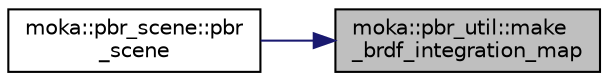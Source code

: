 digraph "moka::pbr_util::make_brdf_integration_map"
{
 // LATEX_PDF_SIZE
  edge [fontname="Helvetica",fontsize="10",labelfontname="Helvetica",labelfontsize="10"];
  node [fontname="Helvetica",fontsize="10",shape=record];
  rankdir="RL";
  Node12 [label="moka::pbr_util::make\l_brdf_integration_map",height=0.2,width=0.4,color="black", fillcolor="grey75", style="filled", fontcolor="black",tooltip="Create a BRDF integration map."];
  Node12 -> Node13 [dir="back",color="midnightblue",fontsize="10",style="solid",fontname="Helvetica"];
  Node13 [label="moka::pbr_scene::pbr\l_scene",height=0.2,width=0.4,color="black", fillcolor="white", style="filled",URL="$classmoka_1_1pbr__scene.html#a6a5516f94cf0297f838aa3b819216fe9",tooltip="Create a new scene object."];
}

